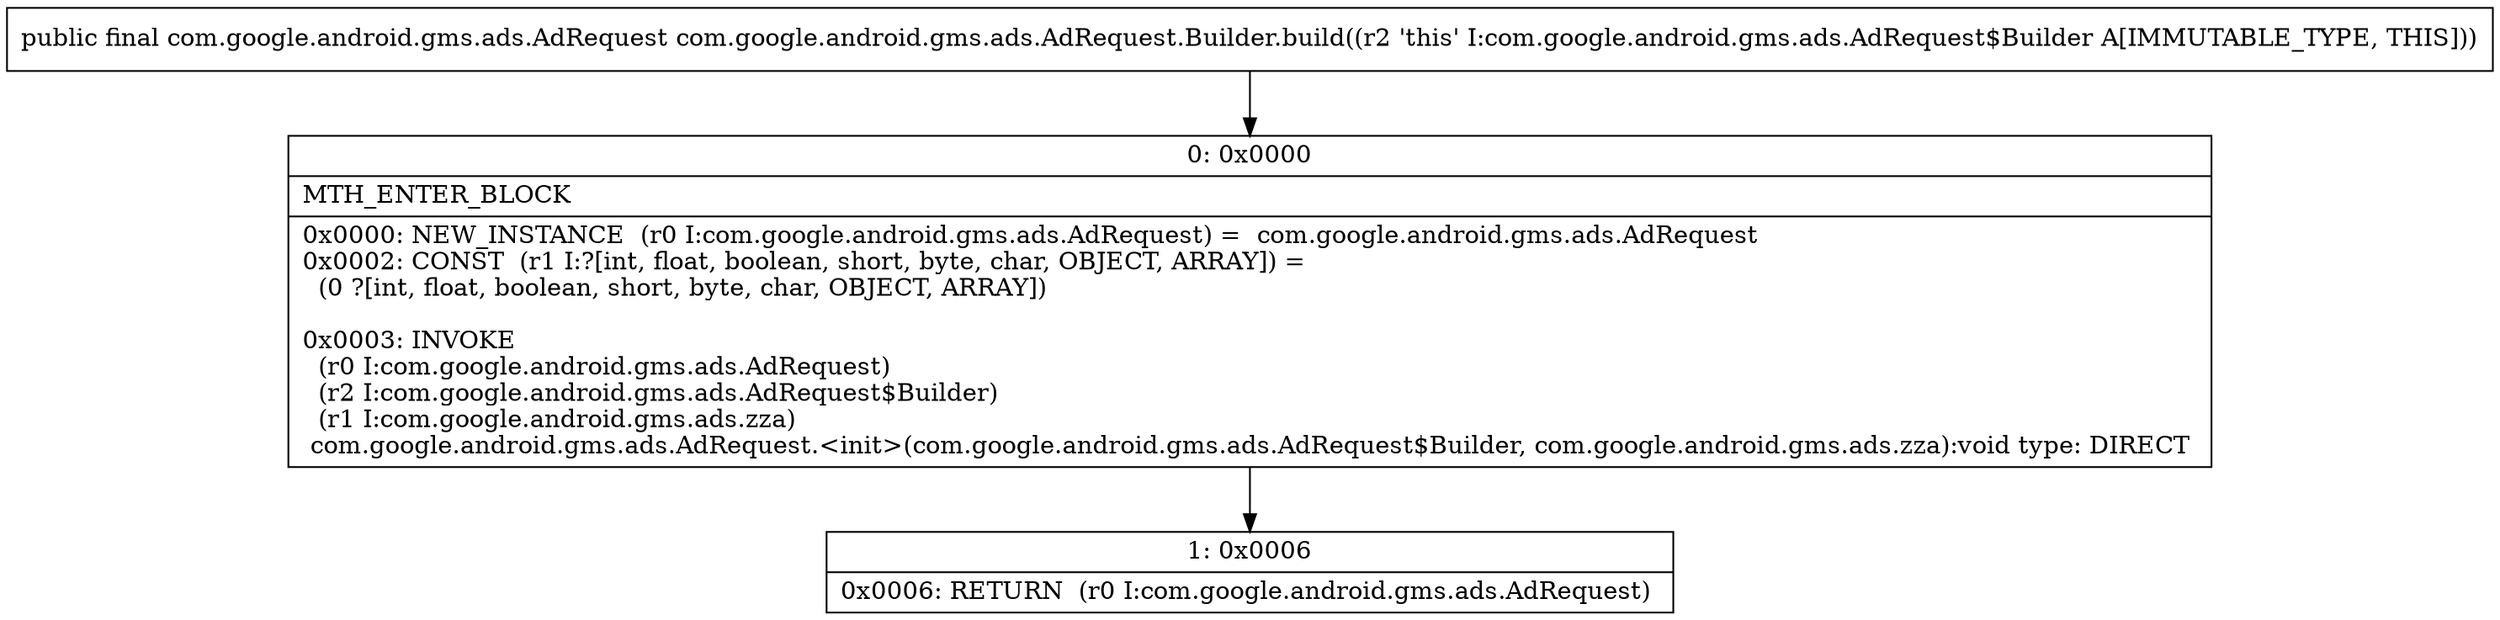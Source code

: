 digraph "CFG forcom.google.android.gms.ads.AdRequest.Builder.build()Lcom\/google\/android\/gms\/ads\/AdRequest;" {
Node_0 [shape=record,label="{0\:\ 0x0000|MTH_ENTER_BLOCK\l|0x0000: NEW_INSTANCE  (r0 I:com.google.android.gms.ads.AdRequest) =  com.google.android.gms.ads.AdRequest \l0x0002: CONST  (r1 I:?[int, float, boolean, short, byte, char, OBJECT, ARRAY]) = \l  (0 ?[int, float, boolean, short, byte, char, OBJECT, ARRAY])\l \l0x0003: INVOKE  \l  (r0 I:com.google.android.gms.ads.AdRequest)\l  (r2 I:com.google.android.gms.ads.AdRequest$Builder)\l  (r1 I:com.google.android.gms.ads.zza)\l com.google.android.gms.ads.AdRequest.\<init\>(com.google.android.gms.ads.AdRequest$Builder, com.google.android.gms.ads.zza):void type: DIRECT \l}"];
Node_1 [shape=record,label="{1\:\ 0x0006|0x0006: RETURN  (r0 I:com.google.android.gms.ads.AdRequest) \l}"];
MethodNode[shape=record,label="{public final com.google.android.gms.ads.AdRequest com.google.android.gms.ads.AdRequest.Builder.build((r2 'this' I:com.google.android.gms.ads.AdRequest$Builder A[IMMUTABLE_TYPE, THIS])) }"];
MethodNode -> Node_0;
Node_0 -> Node_1;
}

